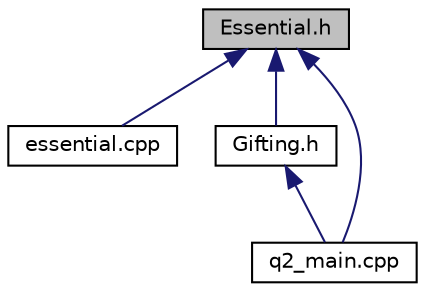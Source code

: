 digraph "Essential.h"
{
  edge [fontname="Helvetica",fontsize="10",labelfontname="Helvetica",labelfontsize="10"];
  node [fontname="Helvetica",fontsize="10",shape=record];
  Node1 [label="Essential.h",height=0.2,width=0.4,color="black", fillcolor="grey75", style="filled", fontcolor="black"];
  Node1 -> Node2 [dir="back",color="midnightblue",fontsize="10",style="solid"];
  Node2 [label="essential.cpp",height=0.2,width=0.4,color="black", fillcolor="white", style="filled",URL="$essential_8cpp.html"];
  Node1 -> Node3 [dir="back",color="midnightblue",fontsize="10",style="solid"];
  Node3 [label="Gifting.h",height=0.2,width=0.4,color="black", fillcolor="white", style="filled",URL="$Gifting_8h.html"];
  Node3 -> Node4 [dir="back",color="midnightblue",fontsize="10",style="solid"];
  Node4 [label="q2_main.cpp",height=0.2,width=0.4,color="black", fillcolor="white", style="filled",URL="$q2__main_8cpp.html"];
  Node1 -> Node4 [dir="back",color="midnightblue",fontsize="10",style="solid"];
}
